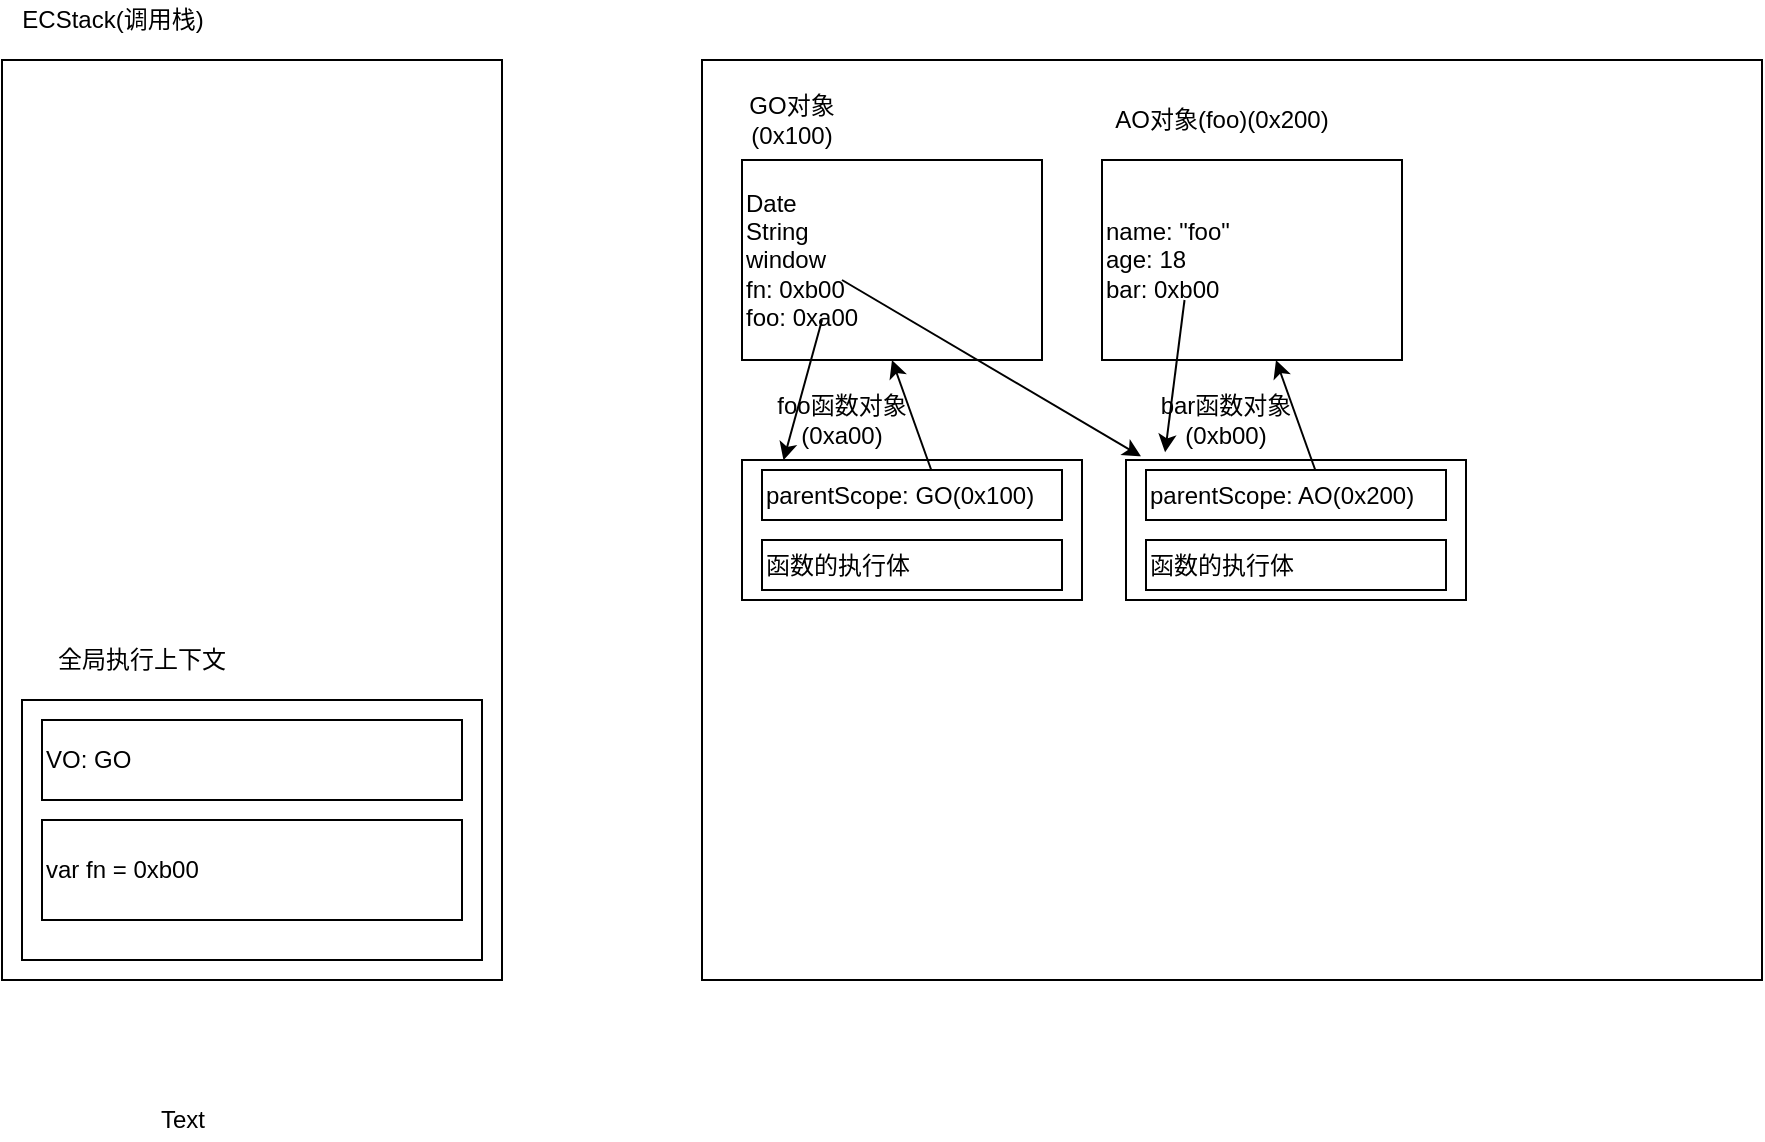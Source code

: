 <mxfile>
    <diagram id="St3KooMB8bdpVELIS1Yk" name="Page-1">
        <mxGraphModel dx="1096" dy="486" grid="1" gridSize="10" guides="1" tooltips="1" connect="1" arrows="1" fold="1" page="1" pageScale="1" pageWidth="1654" pageHeight="2336" math="0" shadow="0">
            <root>
                <mxCell id="0"/>
                <mxCell id="1" parent="0"/>
                <mxCell id="2" value="" style="rounded=0;whiteSpace=wrap;html=1;" parent="1" vertex="1">
                    <mxGeometry x="530" y="110" width="530" height="460" as="geometry"/>
                </mxCell>
                <mxCell id="3" value="Date&lt;br&gt;String&lt;br&gt;window&lt;br&gt;fn: 0xb00&lt;br&gt;foo:&amp;nbsp;&lt;span style=&quot;text-align: center&quot;&gt;0xa00&lt;br&gt;&lt;/span&gt;" style="rounded=0;whiteSpace=wrap;html=1;align=left;" parent="1" vertex="1">
                    <mxGeometry x="550" y="160" width="150" height="100" as="geometry"/>
                </mxCell>
                <mxCell id="4" value="GO对象(0x100)" style="text;html=1;strokeColor=none;fillColor=none;align=center;verticalAlign=middle;whiteSpace=wrap;rounded=0;" parent="1" vertex="1">
                    <mxGeometry x="550" y="130" width="50" height="20" as="geometry"/>
                </mxCell>
                <mxCell id="5" value="" style="rounded=0;whiteSpace=wrap;html=1;align=left;" parent="1" vertex="1">
                    <mxGeometry x="180" y="110" width="250" height="460" as="geometry"/>
                </mxCell>
                <mxCell id="6" value="ECStack(调用栈)" style="text;html=1;align=center;verticalAlign=middle;resizable=0;points=[];autosize=1;strokeColor=none;" parent="1" vertex="1">
                    <mxGeometry x="180" y="80" width="110" height="20" as="geometry"/>
                </mxCell>
                <mxCell id="7" value="" style="rounded=0;whiteSpace=wrap;html=1;align=left;" parent="1" vertex="1">
                    <mxGeometry x="190" y="430" width="230" height="130" as="geometry"/>
                </mxCell>
                <mxCell id="8" value="全局执行上下文" style="text;html=1;strokeColor=none;fillColor=none;align=center;verticalAlign=middle;whiteSpace=wrap;rounded=0;" parent="1" vertex="1">
                    <mxGeometry x="200" y="400" width="100" height="20" as="geometry"/>
                </mxCell>
                <mxCell id="9" value="VO: GO" style="rounded=0;whiteSpace=wrap;html=1;align=left;" parent="1" vertex="1">
                    <mxGeometry x="200" y="440" width="210" height="40" as="geometry"/>
                </mxCell>
                <mxCell id="10" value="" style="rounded=0;whiteSpace=wrap;html=1;align=left;" parent="1" vertex="1">
                    <mxGeometry x="550" y="310" width="170" height="70" as="geometry"/>
                </mxCell>
                <mxCell id="11" value="foo函数对象(0xa00)" style="text;html=1;strokeColor=none;fillColor=none;align=center;verticalAlign=middle;whiteSpace=wrap;rounded=0;" parent="1" vertex="1">
                    <mxGeometry x="560" y="280" width="80" height="20" as="geometry"/>
                </mxCell>
                <mxCell id="12" value="parentScope: GO(0x100)" style="rounded=0;whiteSpace=wrap;html=1;align=left;" parent="1" vertex="1">
                    <mxGeometry x="560" y="315" width="150" height="25" as="geometry"/>
                </mxCell>
                <mxCell id="13" value="函数的执行体" style="rounded=0;whiteSpace=wrap;html=1;align=left;" parent="1" vertex="1">
                    <mxGeometry x="560" y="350" width="150" height="25" as="geometry"/>
                </mxCell>
                <mxCell id="14" value="" style="endArrow=classic;html=1;entryX=0.122;entryY=0.002;entryDx=0;entryDy=0;entryPerimeter=0;" parent="1" target="10" edge="1">
                    <mxGeometry width="50" height="50" relative="1" as="geometry">
                        <mxPoint x="590" y="240" as="sourcePoint"/>
                        <mxPoint x="640" y="190" as="targetPoint"/>
                    </mxGeometry>
                </mxCell>
                <mxCell id="15" value="" style="endArrow=classic;html=1;entryX=0.5;entryY=1;entryDx=0;entryDy=0;" parent="1" target="3" edge="1">
                    <mxGeometry width="50" height="50" relative="1" as="geometry">
                        <mxPoint x="644.63" y="315" as="sourcePoint"/>
                        <mxPoint x="625.37" y="385.14" as="targetPoint"/>
                    </mxGeometry>
                </mxCell>
                <mxCell id="24" value="&lt;span style=&quot;text-align: center&quot;&gt;name: &quot;foo&quot;&lt;br&gt;age: 18&lt;br&gt;bar: 0xb00&lt;br&gt;&lt;/span&gt;" style="rounded=0;whiteSpace=wrap;html=1;align=left;" parent="1" vertex="1">
                    <mxGeometry x="730" y="160" width="150" height="100" as="geometry"/>
                </mxCell>
                <mxCell id="25" value="AO对象(foo)(0x200)" style="text;html=1;strokeColor=none;fillColor=none;align=center;verticalAlign=middle;whiteSpace=wrap;rounded=0;" parent="1" vertex="1">
                    <mxGeometry x="730" y="130" width="120" height="20" as="geometry"/>
                </mxCell>
                <mxCell id="26" value="" style="rounded=0;whiteSpace=wrap;html=1;align=left;" parent="1" vertex="1">
                    <mxGeometry x="742" y="310" width="170" height="70" as="geometry"/>
                </mxCell>
                <mxCell id="27" value="bar函数对象(0xb00)" style="text;html=1;strokeColor=none;fillColor=none;align=center;verticalAlign=middle;whiteSpace=wrap;rounded=0;" parent="1" vertex="1">
                    <mxGeometry x="752" y="280" width="80" height="20" as="geometry"/>
                </mxCell>
                <mxCell id="28" value="parentScope: AO(0x200)" style="rounded=0;whiteSpace=wrap;html=1;align=left;" parent="1" vertex="1">
                    <mxGeometry x="752" y="315" width="150" height="25" as="geometry"/>
                </mxCell>
                <mxCell id="29" value="函数的执行体" style="rounded=0;whiteSpace=wrap;html=1;align=left;" parent="1" vertex="1">
                    <mxGeometry x="752" y="350" width="150" height="25" as="geometry"/>
                </mxCell>
                <mxCell id="30" value="" style="endArrow=classic;html=1;entryX=0.5;entryY=1;entryDx=0;entryDy=0;" parent="1" edge="1">
                    <mxGeometry width="50" height="50" relative="1" as="geometry">
                        <mxPoint x="836.63" y="315" as="sourcePoint"/>
                        <mxPoint x="817" y="260" as="targetPoint"/>
                    </mxGeometry>
                </mxCell>
                <mxCell id="36" value="" style="endArrow=classic;html=1;entryX=0.115;entryY=-0.055;entryDx=0;entryDy=0;entryPerimeter=0;" parent="1" target="26" edge="1">
                    <mxGeometry width="50" height="50" relative="1" as="geometry">
                        <mxPoint x="771.26" y="230" as="sourcePoint"/>
                        <mxPoint x="752" y="300.14" as="targetPoint"/>
                    </mxGeometry>
                </mxCell>
                <mxCell id="38" value="var fn = 0xb00" style="rounded=0;whiteSpace=wrap;html=1;align=left;" parent="1" vertex="1">
                    <mxGeometry x="200" y="490" width="210" height="50" as="geometry"/>
                </mxCell>
                <mxCell id="42" value="" style="endArrow=classic;html=1;entryX=0.044;entryY=-0.026;entryDx=0;entryDy=0;entryPerimeter=0;" parent="1" target="26" edge="1">
                    <mxGeometry width="50" height="50" relative="1" as="geometry">
                        <mxPoint x="600" y="220" as="sourcePoint"/>
                        <mxPoint x="650" y="170" as="targetPoint"/>
                    </mxGeometry>
                </mxCell>
                <mxCell id="43" value="Text" style="text;html=1;align=center;verticalAlign=middle;resizable=0;points=[];autosize=1;strokeColor=none;fillColor=none;" vertex="1" parent="1">
                    <mxGeometry x="250" y="630" width="40" height="20" as="geometry"/>
                </mxCell>
            </root>
        </mxGraphModel>
    </diagram>
</mxfile>